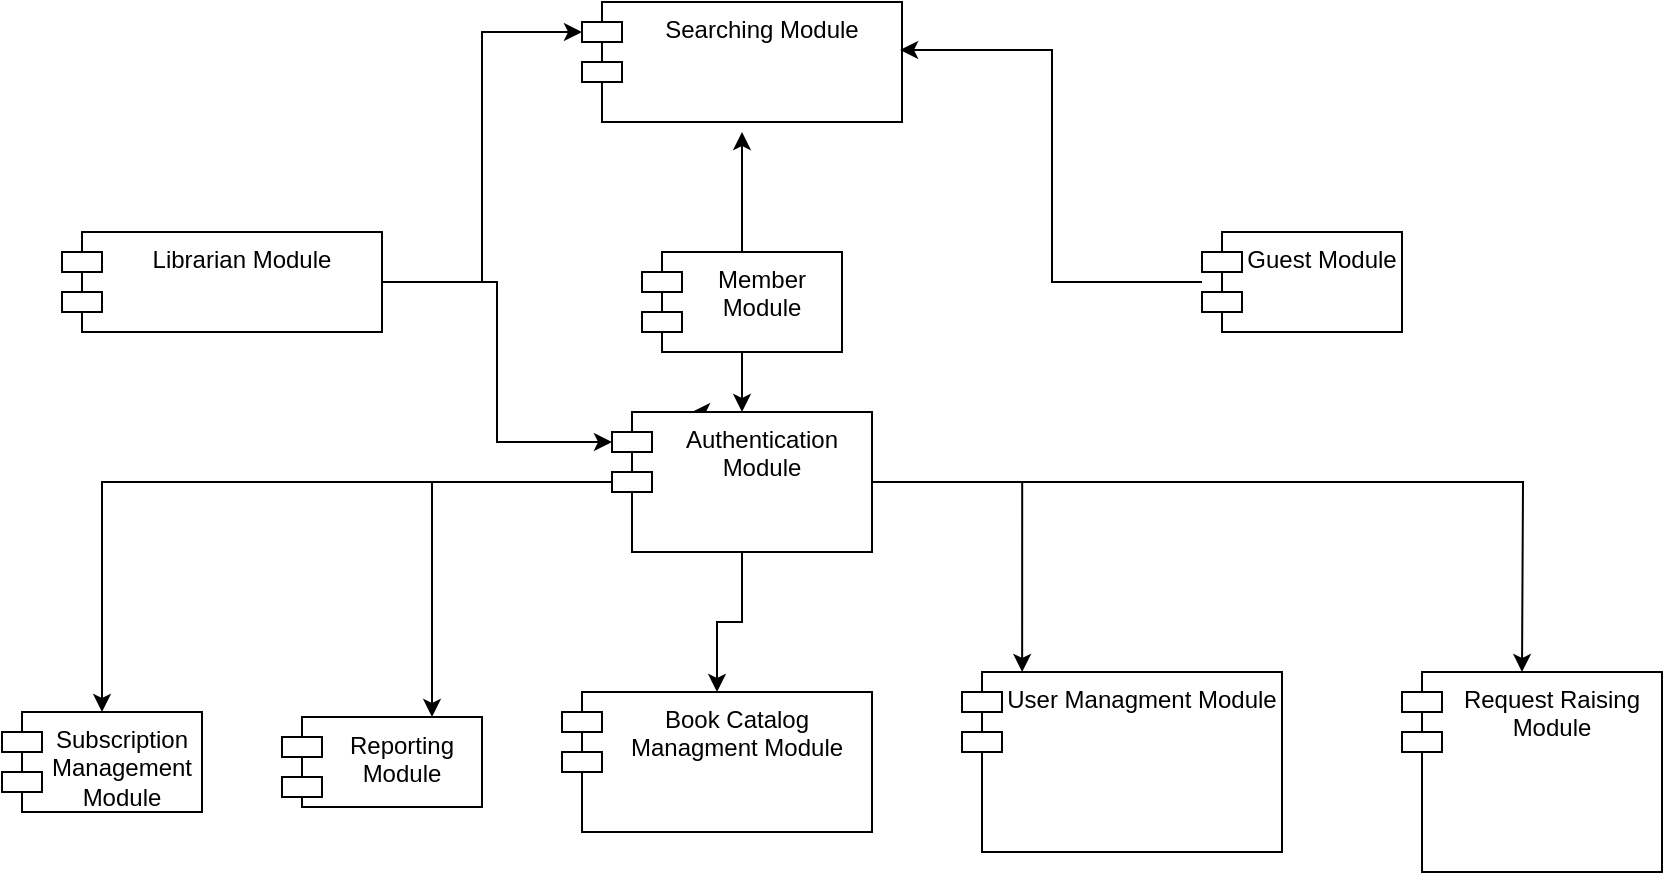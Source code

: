 <mxfile version="22.1.7" type="device">
  <diagram name="Page-1" id="hm1ChASOdK-j565E8vux">
    <mxGraphModel dx="954" dy="553" grid="1" gridSize="10" guides="1" tooltips="1" connect="1" arrows="1" fold="1" page="1" pageScale="1" pageWidth="850" pageHeight="1100" math="0" shadow="0">
      <root>
        <mxCell id="0" />
        <mxCell id="1" parent="0" />
        <mxCell id="mmxd7wg98YOJcxXk12TI-2" value="Book Catalog Managment Module" style="shape=module;align=left;spacingLeft=20;align=center;verticalAlign=top;whiteSpace=wrap;html=1;" vertex="1" parent="1">
          <mxGeometry x="290" y="370" width="155" height="70" as="geometry" />
        </mxCell>
        <mxCell id="mmxd7wg98YOJcxXk12TI-22" style="edgeStyle=orthogonalEdgeStyle;rounded=0;orthogonalLoop=1;jettySize=auto;html=1;" edge="1" parent="1" source="mmxd7wg98YOJcxXk12TI-3" target="mmxd7wg98YOJcxXk12TI-8">
          <mxGeometry relative="1" as="geometry" />
        </mxCell>
        <mxCell id="mmxd7wg98YOJcxXk12TI-24" style="edgeStyle=orthogonalEdgeStyle;rounded=0;orthogonalLoop=1;jettySize=auto;html=1;entryX=0.75;entryY=0;entryDx=0;entryDy=0;" edge="1" parent="1" source="mmxd7wg98YOJcxXk12TI-3" target="mmxd7wg98YOJcxXk12TI-9">
          <mxGeometry relative="1" as="geometry" />
        </mxCell>
        <mxCell id="mmxd7wg98YOJcxXk12TI-27" style="edgeStyle=orthogonalEdgeStyle;rounded=0;orthogonalLoop=1;jettySize=auto;html=1;" edge="1" parent="1" source="mmxd7wg98YOJcxXk12TI-3" target="mmxd7wg98YOJcxXk12TI-2">
          <mxGeometry relative="1" as="geometry" />
        </mxCell>
        <mxCell id="mmxd7wg98YOJcxXk12TI-33" style="edgeStyle=orthogonalEdgeStyle;rounded=0;orthogonalLoop=1;jettySize=auto;html=1;exitX=0.5;exitY=0;exitDx=0;exitDy=0;" edge="1" parent="1" source="mmxd7wg98YOJcxXk12TI-3">
          <mxGeometry relative="1" as="geometry">
            <mxPoint x="355" y="230" as="targetPoint" />
          </mxGeometry>
        </mxCell>
        <mxCell id="mmxd7wg98YOJcxXk12TI-37" style="edgeStyle=orthogonalEdgeStyle;rounded=0;orthogonalLoop=1;jettySize=auto;html=1;" edge="1" parent="1" source="mmxd7wg98YOJcxXk12TI-3">
          <mxGeometry relative="1" as="geometry">
            <mxPoint x="770" y="360" as="targetPoint" />
          </mxGeometry>
        </mxCell>
        <mxCell id="mmxd7wg98YOJcxXk12TI-3" value="Authentication Module" style="shape=module;align=left;spacingLeft=20;align=center;verticalAlign=top;whiteSpace=wrap;html=1;" vertex="1" parent="1">
          <mxGeometry x="315" y="230" width="130" height="70" as="geometry" />
        </mxCell>
        <mxCell id="mmxd7wg98YOJcxXk12TI-4" value="User Managment Module" style="shape=module;align=left;spacingLeft=20;align=center;verticalAlign=top;whiteSpace=wrap;html=1;" vertex="1" parent="1">
          <mxGeometry x="490" y="360" width="160" height="90" as="geometry" />
        </mxCell>
        <mxCell id="mmxd7wg98YOJcxXk12TI-5" value="Searching Module&lt;br&gt;" style="shape=module;align=left;spacingLeft=20;align=center;verticalAlign=top;whiteSpace=wrap;html=1;" vertex="1" parent="1">
          <mxGeometry x="300" y="25" width="160" height="60" as="geometry" />
        </mxCell>
        <mxCell id="mmxd7wg98YOJcxXk12TI-8" value="Subscription Management Module" style="shape=module;align=left;spacingLeft=20;align=center;verticalAlign=top;whiteSpace=wrap;html=1;" vertex="1" parent="1">
          <mxGeometry x="10" y="380" width="100" height="50" as="geometry" />
        </mxCell>
        <mxCell id="mmxd7wg98YOJcxXk12TI-9" value="Reporting Module" style="shape=module;align=left;spacingLeft=20;align=center;verticalAlign=top;whiteSpace=wrap;html=1;" vertex="1" parent="1">
          <mxGeometry x="150" y="382.5" width="100" height="45" as="geometry" />
        </mxCell>
        <mxCell id="mmxd7wg98YOJcxXk12TI-11" value="Librarian Module" style="shape=module;align=left;spacingLeft=20;align=center;verticalAlign=top;whiteSpace=wrap;html=1;" vertex="1" parent="1">
          <mxGeometry x="40" y="140" width="160" height="50" as="geometry" />
        </mxCell>
        <mxCell id="mmxd7wg98YOJcxXk12TI-35" style="edgeStyle=orthogonalEdgeStyle;rounded=0;orthogonalLoop=1;jettySize=auto;html=1;" edge="1" parent="1" source="mmxd7wg98YOJcxXk12TI-12">
          <mxGeometry relative="1" as="geometry">
            <mxPoint x="380" y="90" as="targetPoint" />
          </mxGeometry>
        </mxCell>
        <mxCell id="mmxd7wg98YOJcxXk12TI-36" value="" style="edgeStyle=orthogonalEdgeStyle;rounded=0;orthogonalLoop=1;jettySize=auto;html=1;" edge="1" parent="1" source="mmxd7wg98YOJcxXk12TI-12" target="mmxd7wg98YOJcxXk12TI-3">
          <mxGeometry relative="1" as="geometry" />
        </mxCell>
        <mxCell id="mmxd7wg98YOJcxXk12TI-12" value="Member Module" style="shape=module;align=left;spacingLeft=20;align=center;verticalAlign=top;whiteSpace=wrap;html=1;" vertex="1" parent="1">
          <mxGeometry x="330" y="150" width="100" height="50" as="geometry" />
        </mxCell>
        <mxCell id="mmxd7wg98YOJcxXk12TI-13" value="Guest Module" style="shape=module;align=left;spacingLeft=20;align=center;verticalAlign=top;whiteSpace=wrap;html=1;" vertex="1" parent="1">
          <mxGeometry x="610" y="140" width="100" height="50" as="geometry" />
        </mxCell>
        <mxCell id="mmxd7wg98YOJcxXk12TI-20" style="edgeStyle=orthogonalEdgeStyle;rounded=0;orthogonalLoop=1;jettySize=auto;html=1;entryX=0.994;entryY=0.4;entryDx=0;entryDy=0;entryPerimeter=0;" edge="1" parent="1" source="mmxd7wg98YOJcxXk12TI-13" target="mmxd7wg98YOJcxXk12TI-5">
          <mxGeometry relative="1" as="geometry" />
        </mxCell>
        <mxCell id="mmxd7wg98YOJcxXk12TI-28" style="edgeStyle=orthogonalEdgeStyle;rounded=0;orthogonalLoop=1;jettySize=auto;html=1;entryX=0.188;entryY=0;entryDx=0;entryDy=0;entryPerimeter=0;" edge="1" parent="1" source="mmxd7wg98YOJcxXk12TI-3" target="mmxd7wg98YOJcxXk12TI-4">
          <mxGeometry relative="1" as="geometry" />
        </mxCell>
        <mxCell id="mmxd7wg98YOJcxXk12TI-30" style="edgeStyle=orthogonalEdgeStyle;rounded=0;orthogonalLoop=1;jettySize=auto;html=1;entryX=0;entryY=0;entryDx=0;entryDy=15;entryPerimeter=0;" edge="1" parent="1" source="mmxd7wg98YOJcxXk12TI-11" target="mmxd7wg98YOJcxXk12TI-5">
          <mxGeometry relative="1" as="geometry" />
        </mxCell>
        <mxCell id="mmxd7wg98YOJcxXk12TI-34" style="edgeStyle=orthogonalEdgeStyle;rounded=0;orthogonalLoop=1;jettySize=auto;html=1;entryX=0;entryY=0;entryDx=0;entryDy=15;entryPerimeter=0;" edge="1" parent="1" source="mmxd7wg98YOJcxXk12TI-11" target="mmxd7wg98YOJcxXk12TI-3">
          <mxGeometry relative="1" as="geometry" />
        </mxCell>
        <mxCell id="mmxd7wg98YOJcxXk12TI-38" value="Request Raising Module" style="shape=module;align=left;spacingLeft=20;align=center;verticalAlign=top;whiteSpace=wrap;html=1;" vertex="1" parent="1">
          <mxGeometry x="710" y="360" width="130" height="100" as="geometry" />
        </mxCell>
      </root>
    </mxGraphModel>
  </diagram>
</mxfile>
